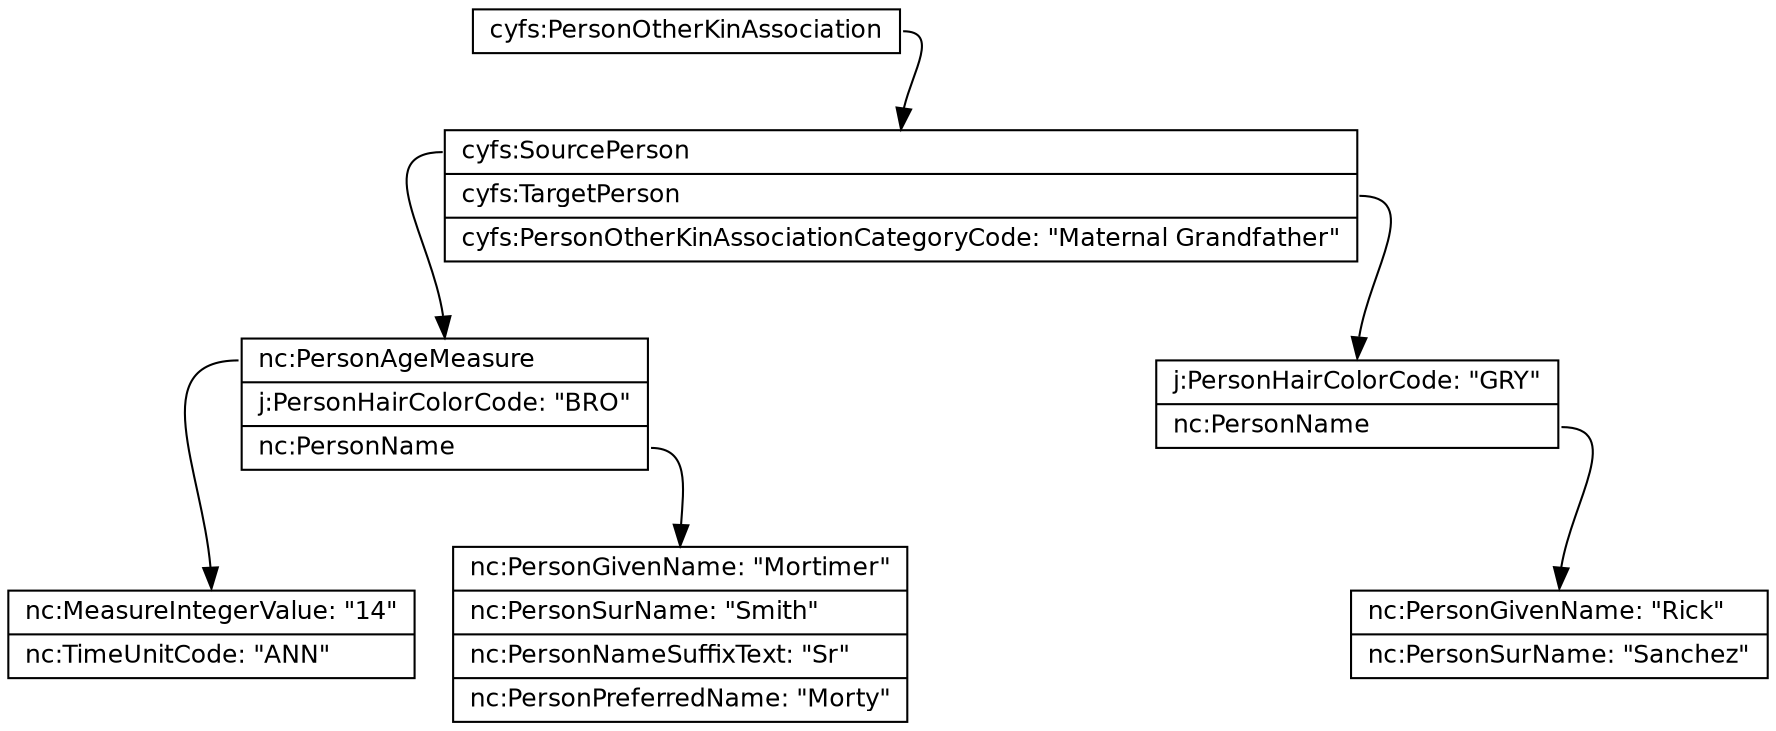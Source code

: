 digraph G {
  graph [fontname = "Helvetica", fontsize = 12, rankdir = TB];
  edge [fontname = "Helvetica", fontsize = 12, dir = forward];
  node [fontname = "Helvetica", fontsize = 12, width = 0, height = 0, shape = record];
  
  top [label="<poka>cyfs:PersonOtherKinAssociation\l"];
  top:poka:e -> poka:n;

  poka [label="{<sp>cyfs:SourcePerson\l
       |<tp>cyfs:TargetPerson\l
       |cyfs:PersonOtherKinAssociationCategoryCode: \"Maternal Grandfather\"\l}"];
  poka:sp:w -> sp:n;
  poka:tp:e -> tp:n;

  sp [label="{<pam>nc:PersonAgeMeasure\l
     |<phcc>j:PersonHairColorCode: \"BRO\"\l
     |<pn>nc:PersonName\l}"];
  sp:pam:w -> pam:n
  sp:pn:e -> sp_pn:n;

  tp [label="{<phcc>j:PersonHairColorCode: \"GRY\"\l
     |<pn>nc:PersonName\l}"];
  tp:pn:e -> tp_pn:n;

  pam [label="{nc:MeasureIntegerValue: \"14\"\l|nc:TimeUnitCode: \"ANN\"\l}"];

  sp_pn [label="{nc:PersonGivenName: \"Mortimer\"\l
        |nc:PersonSurName: \"Smith\"\l
        |nc:PersonNameSuffixText: \"Sr\"\l
        |nc:PersonPreferredName: \"Morty\"\l}"];

  tp_pn [label="{nc:PersonGivenName: \"Rick\"\l
        |nc:PersonSurName: \"Sanchez\"\l}"];
       
}
